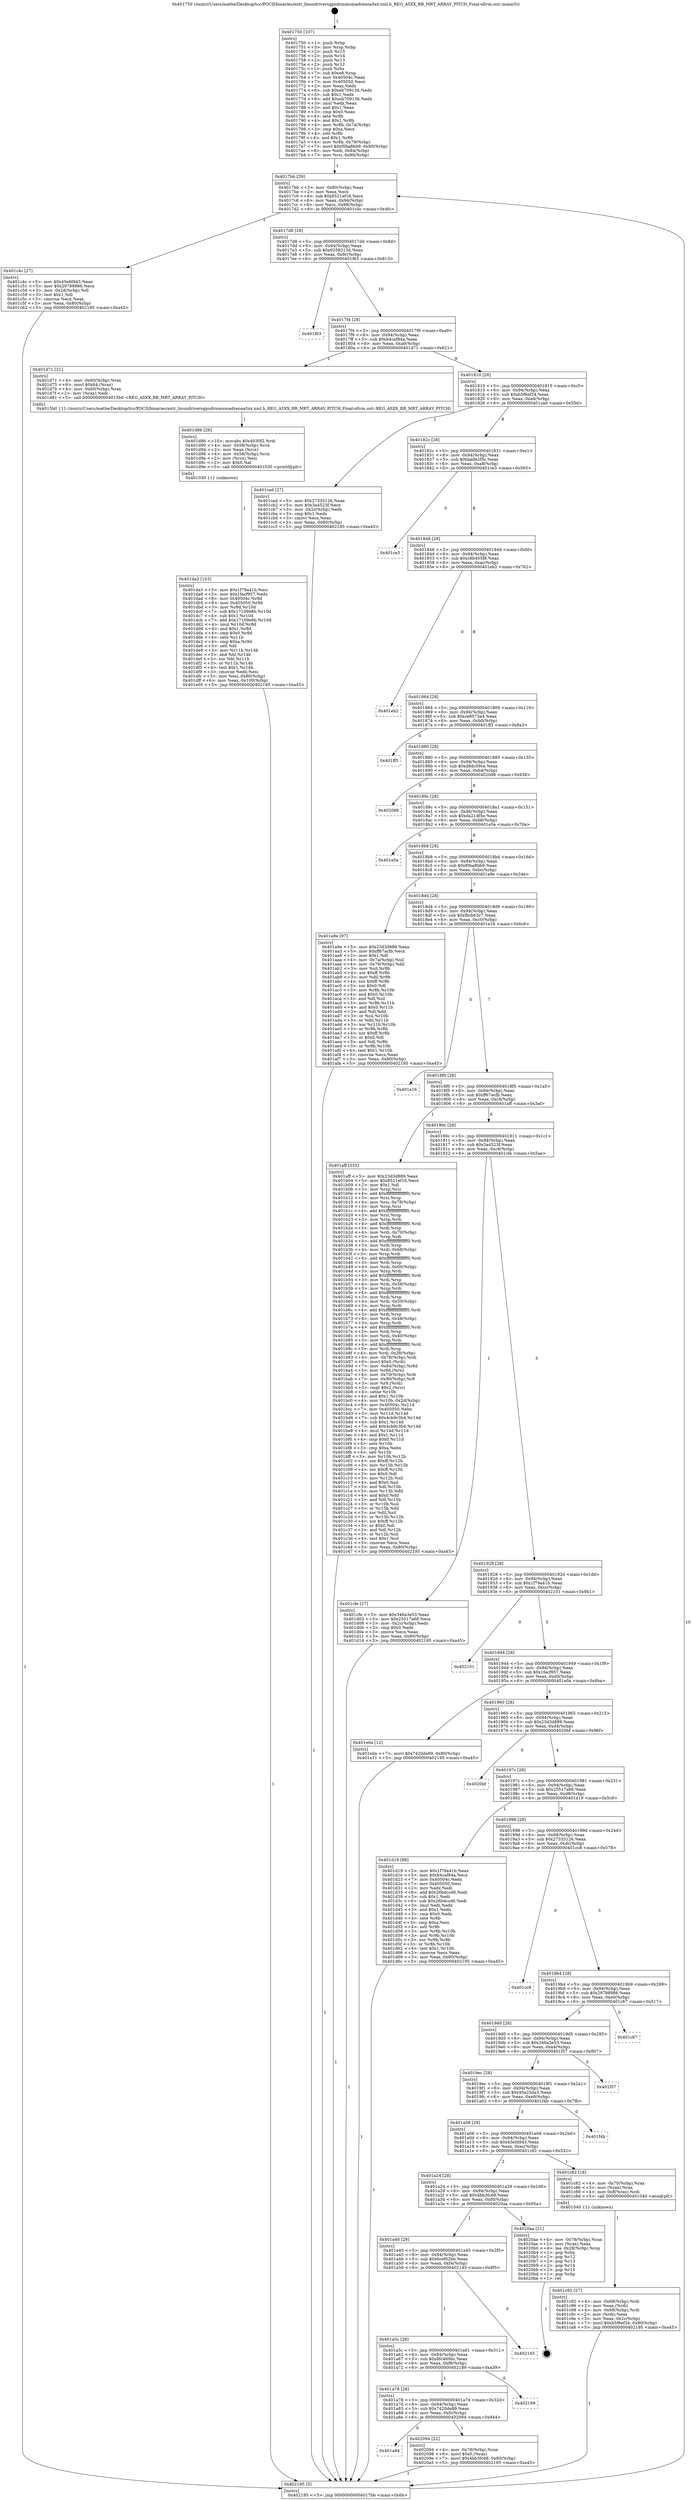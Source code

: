 digraph "0x401750" {
  label = "0x401750 (/mnt/c/Users/mathe/Desktop/tcc/POCII/binaries/extr_linuxdriversgpudrmmsmadrenoa5xx.xml.h_REG_A5XX_RB_MRT_ARRAY_PITCH_Final-ollvm.out::main(0))"
  labelloc = "t"
  node[shape=record]

  Entry [label="",width=0.3,height=0.3,shape=circle,fillcolor=black,style=filled]
  "0x4017bb" [label="{
     0x4017bb [29]\l
     | [instrs]\l
     &nbsp;&nbsp;0x4017bb \<+3\>: mov -0x80(%rbp),%eax\l
     &nbsp;&nbsp;0x4017be \<+2\>: mov %eax,%ecx\l
     &nbsp;&nbsp;0x4017c0 \<+6\>: sub $0x8521ef16,%ecx\l
     &nbsp;&nbsp;0x4017c6 \<+6\>: mov %eax,-0x94(%rbp)\l
     &nbsp;&nbsp;0x4017cc \<+6\>: mov %ecx,-0x98(%rbp)\l
     &nbsp;&nbsp;0x4017d2 \<+6\>: je 0000000000401c4c \<main+0x4fc\>\l
  }"]
  "0x401c4c" [label="{
     0x401c4c [27]\l
     | [instrs]\l
     &nbsp;&nbsp;0x401c4c \<+5\>: mov $0x45efd943,%eax\l
     &nbsp;&nbsp;0x401c51 \<+5\>: mov $0x29788986,%ecx\l
     &nbsp;&nbsp;0x401c56 \<+3\>: mov -0x2d(%rbp),%dl\l
     &nbsp;&nbsp;0x401c59 \<+3\>: test $0x1,%dl\l
     &nbsp;&nbsp;0x401c5c \<+3\>: cmovne %ecx,%eax\l
     &nbsp;&nbsp;0x401c5f \<+3\>: mov %eax,-0x80(%rbp)\l
     &nbsp;&nbsp;0x401c62 \<+5\>: jmp 0000000000402195 \<main+0xa45\>\l
  }"]
  "0x4017d8" [label="{
     0x4017d8 [28]\l
     | [instrs]\l
     &nbsp;&nbsp;0x4017d8 \<+5\>: jmp 00000000004017dd \<main+0x8d\>\l
     &nbsp;&nbsp;0x4017dd \<+6\>: mov -0x94(%rbp),%eax\l
     &nbsp;&nbsp;0x4017e3 \<+5\>: sub $0x9258313d,%eax\l
     &nbsp;&nbsp;0x4017e8 \<+6\>: mov %eax,-0x9c(%rbp)\l
     &nbsp;&nbsp;0x4017ee \<+6\>: je 0000000000401f63 \<main+0x813\>\l
  }"]
  Exit [label="",width=0.3,height=0.3,shape=circle,fillcolor=black,style=filled,peripheries=2]
  "0x401f63" [label="{
     0x401f63\l
  }", style=dashed]
  "0x4017f4" [label="{
     0x4017f4 [28]\l
     | [instrs]\l
     &nbsp;&nbsp;0x4017f4 \<+5\>: jmp 00000000004017f9 \<main+0xa9\>\l
     &nbsp;&nbsp;0x4017f9 \<+6\>: mov -0x94(%rbp),%eax\l
     &nbsp;&nbsp;0x4017ff \<+5\>: sub $0xb4caf84a,%eax\l
     &nbsp;&nbsp;0x401804 \<+6\>: mov %eax,-0xa0(%rbp)\l
     &nbsp;&nbsp;0x40180a \<+6\>: je 0000000000401d71 \<main+0x621\>\l
  }"]
  "0x401a94" [label="{
     0x401a94\l
  }", style=dashed]
  "0x401d71" [label="{
     0x401d71 [21]\l
     | [instrs]\l
     &nbsp;&nbsp;0x401d71 \<+4\>: mov -0x60(%rbp),%rax\l
     &nbsp;&nbsp;0x401d75 \<+6\>: movl $0x64,(%rax)\l
     &nbsp;&nbsp;0x401d7b \<+4\>: mov -0x60(%rbp),%rax\l
     &nbsp;&nbsp;0x401d7f \<+2\>: mov (%rax),%edi\l
     &nbsp;&nbsp;0x401d81 \<+5\>: call 00000000004015b0 \<REG_A5XX_RB_MRT_ARRAY_PITCH\>\l
     | [calls]\l
     &nbsp;&nbsp;0x4015b0 \{1\} (/mnt/c/Users/mathe/Desktop/tcc/POCII/binaries/extr_linuxdriversgpudrmmsmadrenoa5xx.xml.h_REG_A5XX_RB_MRT_ARRAY_PITCH_Final-ollvm.out::REG_A5XX_RB_MRT_ARRAY_PITCH)\l
  }"]
  "0x401810" [label="{
     0x401810 [28]\l
     | [instrs]\l
     &nbsp;&nbsp;0x401810 \<+5\>: jmp 0000000000401815 \<main+0xc5\>\l
     &nbsp;&nbsp;0x401815 \<+6\>: mov -0x94(%rbp),%eax\l
     &nbsp;&nbsp;0x40181b \<+5\>: sub $0xb5f6ef34,%eax\l
     &nbsp;&nbsp;0x401820 \<+6\>: mov %eax,-0xa4(%rbp)\l
     &nbsp;&nbsp;0x401826 \<+6\>: je 0000000000401cad \<main+0x55d\>\l
  }"]
  "0x402094" [label="{
     0x402094 [22]\l
     | [instrs]\l
     &nbsp;&nbsp;0x402094 \<+4\>: mov -0x78(%rbp),%rax\l
     &nbsp;&nbsp;0x402098 \<+6\>: movl $0x0,(%rax)\l
     &nbsp;&nbsp;0x40209e \<+7\>: movl $0x4bb3fc68,-0x80(%rbp)\l
     &nbsp;&nbsp;0x4020a5 \<+5\>: jmp 0000000000402195 \<main+0xa45\>\l
  }"]
  "0x401cad" [label="{
     0x401cad [27]\l
     | [instrs]\l
     &nbsp;&nbsp;0x401cad \<+5\>: mov $0x27335126,%eax\l
     &nbsp;&nbsp;0x401cb2 \<+5\>: mov $0x3a4523f,%ecx\l
     &nbsp;&nbsp;0x401cb7 \<+3\>: mov -0x2c(%rbp),%edx\l
     &nbsp;&nbsp;0x401cba \<+3\>: cmp $0x1,%edx\l
     &nbsp;&nbsp;0x401cbd \<+3\>: cmovl %ecx,%eax\l
     &nbsp;&nbsp;0x401cc0 \<+3\>: mov %eax,-0x80(%rbp)\l
     &nbsp;&nbsp;0x401cc3 \<+5\>: jmp 0000000000402195 \<main+0xa45\>\l
  }"]
  "0x40182c" [label="{
     0x40182c [28]\l
     | [instrs]\l
     &nbsp;&nbsp;0x40182c \<+5\>: jmp 0000000000401831 \<main+0xe1\>\l
     &nbsp;&nbsp;0x401831 \<+6\>: mov -0x94(%rbp),%eax\l
     &nbsp;&nbsp;0x401837 \<+5\>: sub $0xbade2f5c,%eax\l
     &nbsp;&nbsp;0x40183c \<+6\>: mov %eax,-0xa8(%rbp)\l
     &nbsp;&nbsp;0x401842 \<+6\>: je 0000000000401ce3 \<main+0x593\>\l
  }"]
  "0x401a78" [label="{
     0x401a78 [28]\l
     | [instrs]\l
     &nbsp;&nbsp;0x401a78 \<+5\>: jmp 0000000000401a7d \<main+0x32d\>\l
     &nbsp;&nbsp;0x401a7d \<+6\>: mov -0x94(%rbp),%eax\l
     &nbsp;&nbsp;0x401a83 \<+5\>: sub $0x7420de89,%eax\l
     &nbsp;&nbsp;0x401a88 \<+6\>: mov %eax,-0xfc(%rbp)\l
     &nbsp;&nbsp;0x401a8e \<+6\>: je 0000000000402094 \<main+0x944\>\l
  }"]
  "0x401ce3" [label="{
     0x401ce3\l
  }", style=dashed]
  "0x401848" [label="{
     0x401848 [28]\l
     | [instrs]\l
     &nbsp;&nbsp;0x401848 \<+5\>: jmp 000000000040184d \<main+0xfd\>\l
     &nbsp;&nbsp;0x40184d \<+6\>: mov -0x94(%rbp),%eax\l
     &nbsp;&nbsp;0x401853 \<+5\>: sub $0xc8b405f8,%eax\l
     &nbsp;&nbsp;0x401858 \<+6\>: mov %eax,-0xac(%rbp)\l
     &nbsp;&nbsp;0x40185e \<+6\>: je 0000000000401eb2 \<main+0x762\>\l
  }"]
  "0x402189" [label="{
     0x402189\l
  }", style=dashed]
  "0x401eb2" [label="{
     0x401eb2\l
  }", style=dashed]
  "0x401864" [label="{
     0x401864 [28]\l
     | [instrs]\l
     &nbsp;&nbsp;0x401864 \<+5\>: jmp 0000000000401869 \<main+0x119\>\l
     &nbsp;&nbsp;0x401869 \<+6\>: mov -0x94(%rbp),%eax\l
     &nbsp;&nbsp;0x40186f \<+5\>: sub $0xce8573a4,%eax\l
     &nbsp;&nbsp;0x401874 \<+6\>: mov %eax,-0xb0(%rbp)\l
     &nbsp;&nbsp;0x40187a \<+6\>: je 0000000000401ff3 \<main+0x8a3\>\l
  }"]
  "0x401a5c" [label="{
     0x401a5c [28]\l
     | [instrs]\l
     &nbsp;&nbsp;0x401a5c \<+5\>: jmp 0000000000401a61 \<main+0x311\>\l
     &nbsp;&nbsp;0x401a61 \<+6\>: mov -0x94(%rbp),%eax\l
     &nbsp;&nbsp;0x401a67 \<+5\>: sub $0x6fc460bc,%eax\l
     &nbsp;&nbsp;0x401a6c \<+6\>: mov %eax,-0xf8(%rbp)\l
     &nbsp;&nbsp;0x401a72 \<+6\>: je 0000000000402189 \<main+0xa39\>\l
  }"]
  "0x401ff3" [label="{
     0x401ff3\l
  }", style=dashed]
  "0x401880" [label="{
     0x401880 [28]\l
     | [instrs]\l
     &nbsp;&nbsp;0x401880 \<+5\>: jmp 0000000000401885 \<main+0x135\>\l
     &nbsp;&nbsp;0x401885 \<+6\>: mov -0x94(%rbp),%eax\l
     &nbsp;&nbsp;0x40188b \<+5\>: sub $0xd8dc59ce,%eax\l
     &nbsp;&nbsp;0x401890 \<+6\>: mov %eax,-0xb4(%rbp)\l
     &nbsp;&nbsp;0x401896 \<+6\>: je 0000000000402088 \<main+0x938\>\l
  }"]
  "0x402145" [label="{
     0x402145\l
  }", style=dashed]
  "0x402088" [label="{
     0x402088\l
  }", style=dashed]
  "0x40189c" [label="{
     0x40189c [28]\l
     | [instrs]\l
     &nbsp;&nbsp;0x40189c \<+5\>: jmp 00000000004018a1 \<main+0x151\>\l
     &nbsp;&nbsp;0x4018a1 \<+6\>: mov -0x94(%rbp),%eax\l
     &nbsp;&nbsp;0x4018a7 \<+5\>: sub $0xda21df5e,%eax\l
     &nbsp;&nbsp;0x4018ac \<+6\>: mov %eax,-0xb8(%rbp)\l
     &nbsp;&nbsp;0x4018b2 \<+6\>: je 0000000000401e5a \<main+0x70a\>\l
  }"]
  "0x401a40" [label="{
     0x401a40 [28]\l
     | [instrs]\l
     &nbsp;&nbsp;0x401a40 \<+5\>: jmp 0000000000401a45 \<main+0x2f5\>\l
     &nbsp;&nbsp;0x401a45 \<+6\>: mov -0x94(%rbp),%eax\l
     &nbsp;&nbsp;0x401a4b \<+5\>: sub $0x6cef02bb,%eax\l
     &nbsp;&nbsp;0x401a50 \<+6\>: mov %eax,-0xf4(%rbp)\l
     &nbsp;&nbsp;0x401a56 \<+6\>: je 0000000000402145 \<main+0x9f5\>\l
  }"]
  "0x401e5a" [label="{
     0x401e5a\l
  }", style=dashed]
  "0x4018b8" [label="{
     0x4018b8 [28]\l
     | [instrs]\l
     &nbsp;&nbsp;0x4018b8 \<+5\>: jmp 00000000004018bd \<main+0x16d\>\l
     &nbsp;&nbsp;0x4018bd \<+6\>: mov -0x94(%rbp),%eax\l
     &nbsp;&nbsp;0x4018c3 \<+5\>: sub $0xf0ba8bb9,%eax\l
     &nbsp;&nbsp;0x4018c8 \<+6\>: mov %eax,-0xbc(%rbp)\l
     &nbsp;&nbsp;0x4018ce \<+6\>: je 0000000000401a9e \<main+0x34e\>\l
  }"]
  "0x4020aa" [label="{
     0x4020aa [21]\l
     | [instrs]\l
     &nbsp;&nbsp;0x4020aa \<+4\>: mov -0x78(%rbp),%rax\l
     &nbsp;&nbsp;0x4020ae \<+2\>: mov (%rax),%eax\l
     &nbsp;&nbsp;0x4020b0 \<+4\>: lea -0x28(%rbp),%rsp\l
     &nbsp;&nbsp;0x4020b4 \<+1\>: pop %rbx\l
     &nbsp;&nbsp;0x4020b5 \<+2\>: pop %r12\l
     &nbsp;&nbsp;0x4020b7 \<+2\>: pop %r13\l
     &nbsp;&nbsp;0x4020b9 \<+2\>: pop %r14\l
     &nbsp;&nbsp;0x4020bb \<+2\>: pop %r15\l
     &nbsp;&nbsp;0x4020bd \<+1\>: pop %rbp\l
     &nbsp;&nbsp;0x4020be \<+1\>: ret\l
  }"]
  "0x401a9e" [label="{
     0x401a9e [97]\l
     | [instrs]\l
     &nbsp;&nbsp;0x401a9e \<+5\>: mov $0x23d3d889,%eax\l
     &nbsp;&nbsp;0x401aa3 \<+5\>: mov $0xff67acfb,%ecx\l
     &nbsp;&nbsp;0x401aa8 \<+2\>: mov $0x1,%dl\l
     &nbsp;&nbsp;0x401aaa \<+4\>: mov -0x7a(%rbp),%sil\l
     &nbsp;&nbsp;0x401aae \<+4\>: mov -0x79(%rbp),%dil\l
     &nbsp;&nbsp;0x401ab2 \<+3\>: mov %sil,%r8b\l
     &nbsp;&nbsp;0x401ab5 \<+4\>: xor $0xff,%r8b\l
     &nbsp;&nbsp;0x401ab9 \<+3\>: mov %dil,%r9b\l
     &nbsp;&nbsp;0x401abc \<+4\>: xor $0xff,%r9b\l
     &nbsp;&nbsp;0x401ac0 \<+3\>: xor $0x0,%dl\l
     &nbsp;&nbsp;0x401ac3 \<+3\>: mov %r8b,%r10b\l
     &nbsp;&nbsp;0x401ac6 \<+4\>: and $0x0,%r10b\l
     &nbsp;&nbsp;0x401aca \<+3\>: and %dl,%sil\l
     &nbsp;&nbsp;0x401acd \<+3\>: mov %r9b,%r11b\l
     &nbsp;&nbsp;0x401ad0 \<+4\>: and $0x0,%r11b\l
     &nbsp;&nbsp;0x401ad4 \<+3\>: and %dl,%dil\l
     &nbsp;&nbsp;0x401ad7 \<+3\>: or %sil,%r10b\l
     &nbsp;&nbsp;0x401ada \<+3\>: or %dil,%r11b\l
     &nbsp;&nbsp;0x401add \<+3\>: xor %r11b,%r10b\l
     &nbsp;&nbsp;0x401ae0 \<+3\>: or %r9b,%r8b\l
     &nbsp;&nbsp;0x401ae3 \<+4\>: xor $0xff,%r8b\l
     &nbsp;&nbsp;0x401ae7 \<+3\>: or $0x0,%dl\l
     &nbsp;&nbsp;0x401aea \<+3\>: and %dl,%r8b\l
     &nbsp;&nbsp;0x401aed \<+3\>: or %r8b,%r10b\l
     &nbsp;&nbsp;0x401af0 \<+4\>: test $0x1,%r10b\l
     &nbsp;&nbsp;0x401af4 \<+3\>: cmovne %ecx,%eax\l
     &nbsp;&nbsp;0x401af7 \<+3\>: mov %eax,-0x80(%rbp)\l
     &nbsp;&nbsp;0x401afa \<+5\>: jmp 0000000000402195 \<main+0xa45\>\l
  }"]
  "0x4018d4" [label="{
     0x4018d4 [28]\l
     | [instrs]\l
     &nbsp;&nbsp;0x4018d4 \<+5\>: jmp 00000000004018d9 \<main+0x189\>\l
     &nbsp;&nbsp;0x4018d9 \<+6\>: mov -0x94(%rbp),%eax\l
     &nbsp;&nbsp;0x4018df \<+5\>: sub $0xfbcb63c7,%eax\l
     &nbsp;&nbsp;0x4018e4 \<+6\>: mov %eax,-0xc0(%rbp)\l
     &nbsp;&nbsp;0x4018ea \<+6\>: je 0000000000401e16 \<main+0x6c6\>\l
  }"]
  "0x402195" [label="{
     0x402195 [5]\l
     | [instrs]\l
     &nbsp;&nbsp;0x402195 \<+5\>: jmp 00000000004017bb \<main+0x6b\>\l
  }"]
  "0x401750" [label="{
     0x401750 [107]\l
     | [instrs]\l
     &nbsp;&nbsp;0x401750 \<+1\>: push %rbp\l
     &nbsp;&nbsp;0x401751 \<+3\>: mov %rsp,%rbp\l
     &nbsp;&nbsp;0x401754 \<+2\>: push %r15\l
     &nbsp;&nbsp;0x401756 \<+2\>: push %r14\l
     &nbsp;&nbsp;0x401758 \<+2\>: push %r13\l
     &nbsp;&nbsp;0x40175a \<+2\>: push %r12\l
     &nbsp;&nbsp;0x40175c \<+1\>: push %rbx\l
     &nbsp;&nbsp;0x40175d \<+7\>: sub $0xe8,%rsp\l
     &nbsp;&nbsp;0x401764 \<+7\>: mov 0x40504c,%eax\l
     &nbsp;&nbsp;0x40176b \<+7\>: mov 0x405050,%ecx\l
     &nbsp;&nbsp;0x401772 \<+2\>: mov %eax,%edx\l
     &nbsp;&nbsp;0x401774 \<+6\>: sub $0xeb709136,%edx\l
     &nbsp;&nbsp;0x40177a \<+3\>: sub $0x1,%edx\l
     &nbsp;&nbsp;0x40177d \<+6\>: add $0xeb709136,%edx\l
     &nbsp;&nbsp;0x401783 \<+3\>: imul %edx,%eax\l
     &nbsp;&nbsp;0x401786 \<+3\>: and $0x1,%eax\l
     &nbsp;&nbsp;0x401789 \<+3\>: cmp $0x0,%eax\l
     &nbsp;&nbsp;0x40178c \<+4\>: sete %r8b\l
     &nbsp;&nbsp;0x401790 \<+4\>: and $0x1,%r8b\l
     &nbsp;&nbsp;0x401794 \<+4\>: mov %r8b,-0x7a(%rbp)\l
     &nbsp;&nbsp;0x401798 \<+3\>: cmp $0xa,%ecx\l
     &nbsp;&nbsp;0x40179b \<+4\>: setl %r8b\l
     &nbsp;&nbsp;0x40179f \<+4\>: and $0x1,%r8b\l
     &nbsp;&nbsp;0x4017a3 \<+4\>: mov %r8b,-0x79(%rbp)\l
     &nbsp;&nbsp;0x4017a7 \<+7\>: movl $0xf0ba8bb9,-0x80(%rbp)\l
     &nbsp;&nbsp;0x4017ae \<+6\>: mov %edi,-0x84(%rbp)\l
     &nbsp;&nbsp;0x4017b4 \<+7\>: mov %rsi,-0x90(%rbp)\l
  }"]
  "0x401da3" [label="{
     0x401da3 [103]\l
     | [instrs]\l
     &nbsp;&nbsp;0x401da3 \<+5\>: mov $0x1f79a41b,%esi\l
     &nbsp;&nbsp;0x401da8 \<+5\>: mov $0x1facf957,%edx\l
     &nbsp;&nbsp;0x401dad \<+8\>: mov 0x40504c,%r8d\l
     &nbsp;&nbsp;0x401db5 \<+8\>: mov 0x405050,%r9d\l
     &nbsp;&nbsp;0x401dbd \<+3\>: mov %r8d,%r10d\l
     &nbsp;&nbsp;0x401dc0 \<+7\>: sub $0x17109e8b,%r10d\l
     &nbsp;&nbsp;0x401dc7 \<+4\>: sub $0x1,%r10d\l
     &nbsp;&nbsp;0x401dcb \<+7\>: add $0x17109e8b,%r10d\l
     &nbsp;&nbsp;0x401dd2 \<+4\>: imul %r10d,%r8d\l
     &nbsp;&nbsp;0x401dd6 \<+4\>: and $0x1,%r8d\l
     &nbsp;&nbsp;0x401dda \<+4\>: cmp $0x0,%r8d\l
     &nbsp;&nbsp;0x401dde \<+4\>: sete %r11b\l
     &nbsp;&nbsp;0x401de2 \<+4\>: cmp $0xa,%r9d\l
     &nbsp;&nbsp;0x401de6 \<+3\>: setl %bl\l
     &nbsp;&nbsp;0x401de9 \<+3\>: mov %r11b,%r14b\l
     &nbsp;&nbsp;0x401dec \<+3\>: and %bl,%r14b\l
     &nbsp;&nbsp;0x401def \<+3\>: xor %bl,%r11b\l
     &nbsp;&nbsp;0x401df2 \<+3\>: or %r11b,%r14b\l
     &nbsp;&nbsp;0x401df5 \<+4\>: test $0x1,%r14b\l
     &nbsp;&nbsp;0x401df9 \<+3\>: cmovne %edx,%esi\l
     &nbsp;&nbsp;0x401dfc \<+3\>: mov %esi,-0x80(%rbp)\l
     &nbsp;&nbsp;0x401dff \<+6\>: mov %eax,-0x100(%rbp)\l
     &nbsp;&nbsp;0x401e05 \<+5\>: jmp 0000000000402195 \<main+0xa45\>\l
  }"]
  "0x401e16" [label="{
     0x401e16\l
  }", style=dashed]
  "0x4018f0" [label="{
     0x4018f0 [28]\l
     | [instrs]\l
     &nbsp;&nbsp;0x4018f0 \<+5\>: jmp 00000000004018f5 \<main+0x1a5\>\l
     &nbsp;&nbsp;0x4018f5 \<+6\>: mov -0x94(%rbp),%eax\l
     &nbsp;&nbsp;0x4018fb \<+5\>: sub $0xff67acfb,%eax\l
     &nbsp;&nbsp;0x401900 \<+6\>: mov %eax,-0xc4(%rbp)\l
     &nbsp;&nbsp;0x401906 \<+6\>: je 0000000000401aff \<main+0x3af\>\l
  }"]
  "0x401d86" [label="{
     0x401d86 [29]\l
     | [instrs]\l
     &nbsp;&nbsp;0x401d86 \<+10\>: movabs $0x4030f2,%rdi\l
     &nbsp;&nbsp;0x401d90 \<+4\>: mov -0x58(%rbp),%rcx\l
     &nbsp;&nbsp;0x401d94 \<+2\>: mov %eax,(%rcx)\l
     &nbsp;&nbsp;0x401d96 \<+4\>: mov -0x58(%rbp),%rcx\l
     &nbsp;&nbsp;0x401d9a \<+2\>: mov (%rcx),%esi\l
     &nbsp;&nbsp;0x401d9c \<+2\>: mov $0x0,%al\l
     &nbsp;&nbsp;0x401d9e \<+5\>: call 0000000000401030 \<printf@plt\>\l
     | [calls]\l
     &nbsp;&nbsp;0x401030 \{1\} (unknown)\l
  }"]
  "0x401aff" [label="{
     0x401aff [333]\l
     | [instrs]\l
     &nbsp;&nbsp;0x401aff \<+5\>: mov $0x23d3d889,%eax\l
     &nbsp;&nbsp;0x401b04 \<+5\>: mov $0x8521ef16,%ecx\l
     &nbsp;&nbsp;0x401b09 \<+2\>: mov $0x1,%dl\l
     &nbsp;&nbsp;0x401b0b \<+3\>: mov %rsp,%rsi\l
     &nbsp;&nbsp;0x401b0e \<+4\>: add $0xfffffffffffffff0,%rsi\l
     &nbsp;&nbsp;0x401b12 \<+3\>: mov %rsi,%rsp\l
     &nbsp;&nbsp;0x401b15 \<+4\>: mov %rsi,-0x78(%rbp)\l
     &nbsp;&nbsp;0x401b19 \<+3\>: mov %rsp,%rsi\l
     &nbsp;&nbsp;0x401b1c \<+4\>: add $0xfffffffffffffff0,%rsi\l
     &nbsp;&nbsp;0x401b20 \<+3\>: mov %rsi,%rsp\l
     &nbsp;&nbsp;0x401b23 \<+3\>: mov %rsp,%rdi\l
     &nbsp;&nbsp;0x401b26 \<+4\>: add $0xfffffffffffffff0,%rdi\l
     &nbsp;&nbsp;0x401b2a \<+3\>: mov %rdi,%rsp\l
     &nbsp;&nbsp;0x401b2d \<+4\>: mov %rdi,-0x70(%rbp)\l
     &nbsp;&nbsp;0x401b31 \<+3\>: mov %rsp,%rdi\l
     &nbsp;&nbsp;0x401b34 \<+4\>: add $0xfffffffffffffff0,%rdi\l
     &nbsp;&nbsp;0x401b38 \<+3\>: mov %rdi,%rsp\l
     &nbsp;&nbsp;0x401b3b \<+4\>: mov %rdi,-0x68(%rbp)\l
     &nbsp;&nbsp;0x401b3f \<+3\>: mov %rsp,%rdi\l
     &nbsp;&nbsp;0x401b42 \<+4\>: add $0xfffffffffffffff0,%rdi\l
     &nbsp;&nbsp;0x401b46 \<+3\>: mov %rdi,%rsp\l
     &nbsp;&nbsp;0x401b49 \<+4\>: mov %rdi,-0x60(%rbp)\l
     &nbsp;&nbsp;0x401b4d \<+3\>: mov %rsp,%rdi\l
     &nbsp;&nbsp;0x401b50 \<+4\>: add $0xfffffffffffffff0,%rdi\l
     &nbsp;&nbsp;0x401b54 \<+3\>: mov %rdi,%rsp\l
     &nbsp;&nbsp;0x401b57 \<+4\>: mov %rdi,-0x58(%rbp)\l
     &nbsp;&nbsp;0x401b5b \<+3\>: mov %rsp,%rdi\l
     &nbsp;&nbsp;0x401b5e \<+4\>: add $0xfffffffffffffff0,%rdi\l
     &nbsp;&nbsp;0x401b62 \<+3\>: mov %rdi,%rsp\l
     &nbsp;&nbsp;0x401b65 \<+4\>: mov %rdi,-0x50(%rbp)\l
     &nbsp;&nbsp;0x401b69 \<+3\>: mov %rsp,%rdi\l
     &nbsp;&nbsp;0x401b6c \<+4\>: add $0xfffffffffffffff0,%rdi\l
     &nbsp;&nbsp;0x401b70 \<+3\>: mov %rdi,%rsp\l
     &nbsp;&nbsp;0x401b73 \<+4\>: mov %rdi,-0x48(%rbp)\l
     &nbsp;&nbsp;0x401b77 \<+3\>: mov %rsp,%rdi\l
     &nbsp;&nbsp;0x401b7a \<+4\>: add $0xfffffffffffffff0,%rdi\l
     &nbsp;&nbsp;0x401b7e \<+3\>: mov %rdi,%rsp\l
     &nbsp;&nbsp;0x401b81 \<+4\>: mov %rdi,-0x40(%rbp)\l
     &nbsp;&nbsp;0x401b85 \<+3\>: mov %rsp,%rdi\l
     &nbsp;&nbsp;0x401b88 \<+4\>: add $0xfffffffffffffff0,%rdi\l
     &nbsp;&nbsp;0x401b8c \<+3\>: mov %rdi,%rsp\l
     &nbsp;&nbsp;0x401b8f \<+4\>: mov %rdi,-0x38(%rbp)\l
     &nbsp;&nbsp;0x401b93 \<+4\>: mov -0x78(%rbp),%rdi\l
     &nbsp;&nbsp;0x401b97 \<+6\>: movl $0x0,(%rdi)\l
     &nbsp;&nbsp;0x401b9d \<+7\>: mov -0x84(%rbp),%r8d\l
     &nbsp;&nbsp;0x401ba4 \<+3\>: mov %r8d,(%rsi)\l
     &nbsp;&nbsp;0x401ba7 \<+4\>: mov -0x70(%rbp),%rdi\l
     &nbsp;&nbsp;0x401bab \<+7\>: mov -0x90(%rbp),%r9\l
     &nbsp;&nbsp;0x401bb2 \<+3\>: mov %r9,(%rdi)\l
     &nbsp;&nbsp;0x401bb5 \<+3\>: cmpl $0x2,(%rsi)\l
     &nbsp;&nbsp;0x401bb8 \<+4\>: setne %r10b\l
     &nbsp;&nbsp;0x401bbc \<+4\>: and $0x1,%r10b\l
     &nbsp;&nbsp;0x401bc0 \<+4\>: mov %r10b,-0x2d(%rbp)\l
     &nbsp;&nbsp;0x401bc4 \<+8\>: mov 0x40504c,%r11d\l
     &nbsp;&nbsp;0x401bcc \<+7\>: mov 0x405050,%ebx\l
     &nbsp;&nbsp;0x401bd3 \<+3\>: mov %r11d,%r14d\l
     &nbsp;&nbsp;0x401bd6 \<+7\>: sub $0x4cb9c3b4,%r14d\l
     &nbsp;&nbsp;0x401bdd \<+4\>: sub $0x1,%r14d\l
     &nbsp;&nbsp;0x401be1 \<+7\>: add $0x4cb9c3b4,%r14d\l
     &nbsp;&nbsp;0x401be8 \<+4\>: imul %r14d,%r11d\l
     &nbsp;&nbsp;0x401bec \<+4\>: and $0x1,%r11d\l
     &nbsp;&nbsp;0x401bf0 \<+4\>: cmp $0x0,%r11d\l
     &nbsp;&nbsp;0x401bf4 \<+4\>: sete %r10b\l
     &nbsp;&nbsp;0x401bf8 \<+3\>: cmp $0xa,%ebx\l
     &nbsp;&nbsp;0x401bfb \<+4\>: setl %r15b\l
     &nbsp;&nbsp;0x401bff \<+3\>: mov %r10b,%r12b\l
     &nbsp;&nbsp;0x401c02 \<+4\>: xor $0xff,%r12b\l
     &nbsp;&nbsp;0x401c06 \<+3\>: mov %r15b,%r13b\l
     &nbsp;&nbsp;0x401c09 \<+4\>: xor $0xff,%r13b\l
     &nbsp;&nbsp;0x401c0d \<+3\>: xor $0x0,%dl\l
     &nbsp;&nbsp;0x401c10 \<+3\>: mov %r12b,%sil\l
     &nbsp;&nbsp;0x401c13 \<+4\>: and $0x0,%sil\l
     &nbsp;&nbsp;0x401c17 \<+3\>: and %dl,%r10b\l
     &nbsp;&nbsp;0x401c1a \<+3\>: mov %r13b,%dil\l
     &nbsp;&nbsp;0x401c1d \<+4\>: and $0x0,%dil\l
     &nbsp;&nbsp;0x401c21 \<+3\>: and %dl,%r15b\l
     &nbsp;&nbsp;0x401c24 \<+3\>: or %r10b,%sil\l
     &nbsp;&nbsp;0x401c27 \<+3\>: or %r15b,%dil\l
     &nbsp;&nbsp;0x401c2a \<+3\>: xor %dil,%sil\l
     &nbsp;&nbsp;0x401c2d \<+3\>: or %r13b,%r12b\l
     &nbsp;&nbsp;0x401c30 \<+4\>: xor $0xff,%r12b\l
     &nbsp;&nbsp;0x401c34 \<+3\>: or $0x0,%dl\l
     &nbsp;&nbsp;0x401c37 \<+3\>: and %dl,%r12b\l
     &nbsp;&nbsp;0x401c3a \<+3\>: or %r12b,%sil\l
     &nbsp;&nbsp;0x401c3d \<+4\>: test $0x1,%sil\l
     &nbsp;&nbsp;0x401c41 \<+3\>: cmovne %ecx,%eax\l
     &nbsp;&nbsp;0x401c44 \<+3\>: mov %eax,-0x80(%rbp)\l
     &nbsp;&nbsp;0x401c47 \<+5\>: jmp 0000000000402195 \<main+0xa45\>\l
  }"]
  "0x40190c" [label="{
     0x40190c [28]\l
     | [instrs]\l
     &nbsp;&nbsp;0x40190c \<+5\>: jmp 0000000000401911 \<main+0x1c1\>\l
     &nbsp;&nbsp;0x401911 \<+6\>: mov -0x94(%rbp),%eax\l
     &nbsp;&nbsp;0x401917 \<+5\>: sub $0x3a4523f,%eax\l
     &nbsp;&nbsp;0x40191c \<+6\>: mov %eax,-0xc8(%rbp)\l
     &nbsp;&nbsp;0x401922 \<+6\>: je 0000000000401cfe \<main+0x5ae\>\l
  }"]
  "0x401c92" [label="{
     0x401c92 [27]\l
     | [instrs]\l
     &nbsp;&nbsp;0x401c92 \<+4\>: mov -0x68(%rbp),%rdi\l
     &nbsp;&nbsp;0x401c96 \<+2\>: mov %eax,(%rdi)\l
     &nbsp;&nbsp;0x401c98 \<+4\>: mov -0x68(%rbp),%rdi\l
     &nbsp;&nbsp;0x401c9c \<+2\>: mov (%rdi),%eax\l
     &nbsp;&nbsp;0x401c9e \<+3\>: mov %eax,-0x2c(%rbp)\l
     &nbsp;&nbsp;0x401ca1 \<+7\>: movl $0xb5f6ef34,-0x80(%rbp)\l
     &nbsp;&nbsp;0x401ca8 \<+5\>: jmp 0000000000402195 \<main+0xa45\>\l
  }"]
  "0x401a24" [label="{
     0x401a24 [28]\l
     | [instrs]\l
     &nbsp;&nbsp;0x401a24 \<+5\>: jmp 0000000000401a29 \<main+0x2d9\>\l
     &nbsp;&nbsp;0x401a29 \<+6\>: mov -0x94(%rbp),%eax\l
     &nbsp;&nbsp;0x401a2f \<+5\>: sub $0x4bb3fc68,%eax\l
     &nbsp;&nbsp;0x401a34 \<+6\>: mov %eax,-0xf0(%rbp)\l
     &nbsp;&nbsp;0x401a3a \<+6\>: je 00000000004020aa \<main+0x95a\>\l
  }"]
  "0x401cfe" [label="{
     0x401cfe [27]\l
     | [instrs]\l
     &nbsp;&nbsp;0x401cfe \<+5\>: mov $0x346a3e53,%eax\l
     &nbsp;&nbsp;0x401d03 \<+5\>: mov $0x25517a68,%ecx\l
     &nbsp;&nbsp;0x401d08 \<+3\>: mov -0x2c(%rbp),%edx\l
     &nbsp;&nbsp;0x401d0b \<+3\>: cmp $0x0,%edx\l
     &nbsp;&nbsp;0x401d0e \<+3\>: cmove %ecx,%eax\l
     &nbsp;&nbsp;0x401d11 \<+3\>: mov %eax,-0x80(%rbp)\l
     &nbsp;&nbsp;0x401d14 \<+5\>: jmp 0000000000402195 \<main+0xa45\>\l
  }"]
  "0x401928" [label="{
     0x401928 [28]\l
     | [instrs]\l
     &nbsp;&nbsp;0x401928 \<+5\>: jmp 000000000040192d \<main+0x1dd\>\l
     &nbsp;&nbsp;0x40192d \<+6\>: mov -0x94(%rbp),%eax\l
     &nbsp;&nbsp;0x401933 \<+5\>: sub $0x1f79a41b,%eax\l
     &nbsp;&nbsp;0x401938 \<+6\>: mov %eax,-0xcc(%rbp)\l
     &nbsp;&nbsp;0x40193e \<+6\>: je 0000000000402101 \<main+0x9b1\>\l
  }"]
  "0x401c82" [label="{
     0x401c82 [16]\l
     | [instrs]\l
     &nbsp;&nbsp;0x401c82 \<+4\>: mov -0x70(%rbp),%rax\l
     &nbsp;&nbsp;0x401c86 \<+3\>: mov (%rax),%rax\l
     &nbsp;&nbsp;0x401c89 \<+4\>: mov 0x8(%rax),%rdi\l
     &nbsp;&nbsp;0x401c8d \<+5\>: call 0000000000401040 \<atoi@plt\>\l
     | [calls]\l
     &nbsp;&nbsp;0x401040 \{1\} (unknown)\l
  }"]
  "0x402101" [label="{
     0x402101\l
  }", style=dashed]
  "0x401944" [label="{
     0x401944 [28]\l
     | [instrs]\l
     &nbsp;&nbsp;0x401944 \<+5\>: jmp 0000000000401949 \<main+0x1f9\>\l
     &nbsp;&nbsp;0x401949 \<+6\>: mov -0x94(%rbp),%eax\l
     &nbsp;&nbsp;0x40194f \<+5\>: sub $0x1facf957,%eax\l
     &nbsp;&nbsp;0x401954 \<+6\>: mov %eax,-0xd0(%rbp)\l
     &nbsp;&nbsp;0x40195a \<+6\>: je 0000000000401e0a \<main+0x6ba\>\l
  }"]
  "0x401a08" [label="{
     0x401a08 [28]\l
     | [instrs]\l
     &nbsp;&nbsp;0x401a08 \<+5\>: jmp 0000000000401a0d \<main+0x2bd\>\l
     &nbsp;&nbsp;0x401a0d \<+6\>: mov -0x94(%rbp),%eax\l
     &nbsp;&nbsp;0x401a13 \<+5\>: sub $0x45efd943,%eax\l
     &nbsp;&nbsp;0x401a18 \<+6\>: mov %eax,-0xec(%rbp)\l
     &nbsp;&nbsp;0x401a1e \<+6\>: je 0000000000401c82 \<main+0x532\>\l
  }"]
  "0x401e0a" [label="{
     0x401e0a [12]\l
     | [instrs]\l
     &nbsp;&nbsp;0x401e0a \<+7\>: movl $0x7420de89,-0x80(%rbp)\l
     &nbsp;&nbsp;0x401e11 \<+5\>: jmp 0000000000402195 \<main+0xa45\>\l
  }"]
  "0x401960" [label="{
     0x401960 [28]\l
     | [instrs]\l
     &nbsp;&nbsp;0x401960 \<+5\>: jmp 0000000000401965 \<main+0x215\>\l
     &nbsp;&nbsp;0x401965 \<+6\>: mov -0x94(%rbp),%eax\l
     &nbsp;&nbsp;0x40196b \<+5\>: sub $0x23d3d889,%eax\l
     &nbsp;&nbsp;0x401970 \<+6\>: mov %eax,-0xd4(%rbp)\l
     &nbsp;&nbsp;0x401976 \<+6\>: je 00000000004020bf \<main+0x96f\>\l
  }"]
  "0x401f4b" [label="{
     0x401f4b\l
  }", style=dashed]
  "0x4020bf" [label="{
     0x4020bf\l
  }", style=dashed]
  "0x40197c" [label="{
     0x40197c [28]\l
     | [instrs]\l
     &nbsp;&nbsp;0x40197c \<+5\>: jmp 0000000000401981 \<main+0x231\>\l
     &nbsp;&nbsp;0x401981 \<+6\>: mov -0x94(%rbp),%eax\l
     &nbsp;&nbsp;0x401987 \<+5\>: sub $0x25517a68,%eax\l
     &nbsp;&nbsp;0x40198c \<+6\>: mov %eax,-0xd8(%rbp)\l
     &nbsp;&nbsp;0x401992 \<+6\>: je 0000000000401d19 \<main+0x5c9\>\l
  }"]
  "0x4019ec" [label="{
     0x4019ec [28]\l
     | [instrs]\l
     &nbsp;&nbsp;0x4019ec \<+5\>: jmp 00000000004019f1 \<main+0x2a1\>\l
     &nbsp;&nbsp;0x4019f1 \<+6\>: mov -0x94(%rbp),%eax\l
     &nbsp;&nbsp;0x4019f7 \<+5\>: sub $0x40a25da3,%eax\l
     &nbsp;&nbsp;0x4019fc \<+6\>: mov %eax,-0xe8(%rbp)\l
     &nbsp;&nbsp;0x401a02 \<+6\>: je 0000000000401f4b \<main+0x7fb\>\l
  }"]
  "0x401d19" [label="{
     0x401d19 [88]\l
     | [instrs]\l
     &nbsp;&nbsp;0x401d19 \<+5\>: mov $0x1f79a41b,%eax\l
     &nbsp;&nbsp;0x401d1e \<+5\>: mov $0xb4caf84a,%ecx\l
     &nbsp;&nbsp;0x401d23 \<+7\>: mov 0x40504c,%edx\l
     &nbsp;&nbsp;0x401d2a \<+7\>: mov 0x405050,%esi\l
     &nbsp;&nbsp;0x401d31 \<+2\>: mov %edx,%edi\l
     &nbsp;&nbsp;0x401d33 \<+6\>: add $0x26bdccd6,%edi\l
     &nbsp;&nbsp;0x401d39 \<+3\>: sub $0x1,%edi\l
     &nbsp;&nbsp;0x401d3c \<+6\>: sub $0x26bdccd6,%edi\l
     &nbsp;&nbsp;0x401d42 \<+3\>: imul %edi,%edx\l
     &nbsp;&nbsp;0x401d45 \<+3\>: and $0x1,%edx\l
     &nbsp;&nbsp;0x401d48 \<+3\>: cmp $0x0,%edx\l
     &nbsp;&nbsp;0x401d4b \<+4\>: sete %r8b\l
     &nbsp;&nbsp;0x401d4f \<+3\>: cmp $0xa,%esi\l
     &nbsp;&nbsp;0x401d52 \<+4\>: setl %r9b\l
     &nbsp;&nbsp;0x401d56 \<+3\>: mov %r8b,%r10b\l
     &nbsp;&nbsp;0x401d59 \<+3\>: and %r9b,%r10b\l
     &nbsp;&nbsp;0x401d5c \<+3\>: xor %r9b,%r8b\l
     &nbsp;&nbsp;0x401d5f \<+3\>: or %r8b,%r10b\l
     &nbsp;&nbsp;0x401d62 \<+4\>: test $0x1,%r10b\l
     &nbsp;&nbsp;0x401d66 \<+3\>: cmovne %ecx,%eax\l
     &nbsp;&nbsp;0x401d69 \<+3\>: mov %eax,-0x80(%rbp)\l
     &nbsp;&nbsp;0x401d6c \<+5\>: jmp 0000000000402195 \<main+0xa45\>\l
  }"]
  "0x401998" [label="{
     0x401998 [28]\l
     | [instrs]\l
     &nbsp;&nbsp;0x401998 \<+5\>: jmp 000000000040199d \<main+0x24d\>\l
     &nbsp;&nbsp;0x40199d \<+6\>: mov -0x94(%rbp),%eax\l
     &nbsp;&nbsp;0x4019a3 \<+5\>: sub $0x27335126,%eax\l
     &nbsp;&nbsp;0x4019a8 \<+6\>: mov %eax,-0xdc(%rbp)\l
     &nbsp;&nbsp;0x4019ae \<+6\>: je 0000000000401cc8 \<main+0x578\>\l
  }"]
  "0x401f57" [label="{
     0x401f57\l
  }", style=dashed]
  "0x401cc8" [label="{
     0x401cc8\l
  }", style=dashed]
  "0x4019b4" [label="{
     0x4019b4 [28]\l
     | [instrs]\l
     &nbsp;&nbsp;0x4019b4 \<+5\>: jmp 00000000004019b9 \<main+0x269\>\l
     &nbsp;&nbsp;0x4019b9 \<+6\>: mov -0x94(%rbp),%eax\l
     &nbsp;&nbsp;0x4019bf \<+5\>: sub $0x29788986,%eax\l
     &nbsp;&nbsp;0x4019c4 \<+6\>: mov %eax,-0xe0(%rbp)\l
     &nbsp;&nbsp;0x4019ca \<+6\>: je 0000000000401c67 \<main+0x517\>\l
  }"]
  "0x4019d0" [label="{
     0x4019d0 [28]\l
     | [instrs]\l
     &nbsp;&nbsp;0x4019d0 \<+5\>: jmp 00000000004019d5 \<main+0x285\>\l
     &nbsp;&nbsp;0x4019d5 \<+6\>: mov -0x94(%rbp),%eax\l
     &nbsp;&nbsp;0x4019db \<+5\>: sub $0x346a3e53,%eax\l
     &nbsp;&nbsp;0x4019e0 \<+6\>: mov %eax,-0xe4(%rbp)\l
     &nbsp;&nbsp;0x4019e6 \<+6\>: je 0000000000401f57 \<main+0x807\>\l
  }"]
  "0x401c67" [label="{
     0x401c67\l
  }", style=dashed]
  Entry -> "0x401750" [label=" 1"]
  "0x4017bb" -> "0x401c4c" [label=" 1"]
  "0x4017bb" -> "0x4017d8" [label=" 10"]
  "0x4020aa" -> Exit [label=" 1"]
  "0x4017d8" -> "0x401f63" [label=" 0"]
  "0x4017d8" -> "0x4017f4" [label=" 10"]
  "0x402094" -> "0x402195" [label=" 1"]
  "0x4017f4" -> "0x401d71" [label=" 1"]
  "0x4017f4" -> "0x401810" [label=" 9"]
  "0x401a78" -> "0x401a94" [label=" 0"]
  "0x401810" -> "0x401cad" [label=" 1"]
  "0x401810" -> "0x40182c" [label=" 8"]
  "0x401a78" -> "0x402094" [label=" 1"]
  "0x40182c" -> "0x401ce3" [label=" 0"]
  "0x40182c" -> "0x401848" [label=" 8"]
  "0x401a5c" -> "0x401a78" [label=" 1"]
  "0x401848" -> "0x401eb2" [label=" 0"]
  "0x401848" -> "0x401864" [label=" 8"]
  "0x401a5c" -> "0x402189" [label=" 0"]
  "0x401864" -> "0x401ff3" [label=" 0"]
  "0x401864" -> "0x401880" [label=" 8"]
  "0x401a40" -> "0x401a5c" [label=" 1"]
  "0x401880" -> "0x402088" [label=" 0"]
  "0x401880" -> "0x40189c" [label=" 8"]
  "0x401a40" -> "0x402145" [label=" 0"]
  "0x40189c" -> "0x401e5a" [label=" 0"]
  "0x40189c" -> "0x4018b8" [label=" 8"]
  "0x401a24" -> "0x401a40" [label=" 1"]
  "0x4018b8" -> "0x401a9e" [label=" 1"]
  "0x4018b8" -> "0x4018d4" [label=" 7"]
  "0x401a9e" -> "0x402195" [label=" 1"]
  "0x401750" -> "0x4017bb" [label=" 1"]
  "0x402195" -> "0x4017bb" [label=" 10"]
  "0x401a24" -> "0x4020aa" [label=" 1"]
  "0x4018d4" -> "0x401e16" [label=" 0"]
  "0x4018d4" -> "0x4018f0" [label=" 7"]
  "0x401e0a" -> "0x402195" [label=" 1"]
  "0x4018f0" -> "0x401aff" [label=" 1"]
  "0x4018f0" -> "0x40190c" [label=" 6"]
  "0x401da3" -> "0x402195" [label=" 1"]
  "0x401aff" -> "0x402195" [label=" 1"]
  "0x401c4c" -> "0x402195" [label=" 1"]
  "0x401d86" -> "0x401da3" [label=" 1"]
  "0x40190c" -> "0x401cfe" [label=" 1"]
  "0x40190c" -> "0x401928" [label=" 5"]
  "0x401d71" -> "0x401d86" [label=" 1"]
  "0x401928" -> "0x402101" [label=" 0"]
  "0x401928" -> "0x401944" [label=" 5"]
  "0x401d19" -> "0x402195" [label=" 1"]
  "0x401944" -> "0x401e0a" [label=" 1"]
  "0x401944" -> "0x401960" [label=" 4"]
  "0x401cad" -> "0x402195" [label=" 1"]
  "0x401960" -> "0x4020bf" [label=" 0"]
  "0x401960" -> "0x40197c" [label=" 4"]
  "0x401c92" -> "0x402195" [label=" 1"]
  "0x40197c" -> "0x401d19" [label=" 1"]
  "0x40197c" -> "0x401998" [label=" 3"]
  "0x401a08" -> "0x401a24" [label=" 2"]
  "0x401998" -> "0x401cc8" [label=" 0"]
  "0x401998" -> "0x4019b4" [label=" 3"]
  "0x401a08" -> "0x401c82" [label=" 1"]
  "0x4019b4" -> "0x401c67" [label=" 0"]
  "0x4019b4" -> "0x4019d0" [label=" 3"]
  "0x401cfe" -> "0x402195" [label=" 1"]
  "0x4019d0" -> "0x401f57" [label=" 0"]
  "0x4019d0" -> "0x4019ec" [label=" 3"]
  "0x401c82" -> "0x401c92" [label=" 1"]
  "0x4019ec" -> "0x401f4b" [label=" 0"]
  "0x4019ec" -> "0x401a08" [label=" 3"]
}
